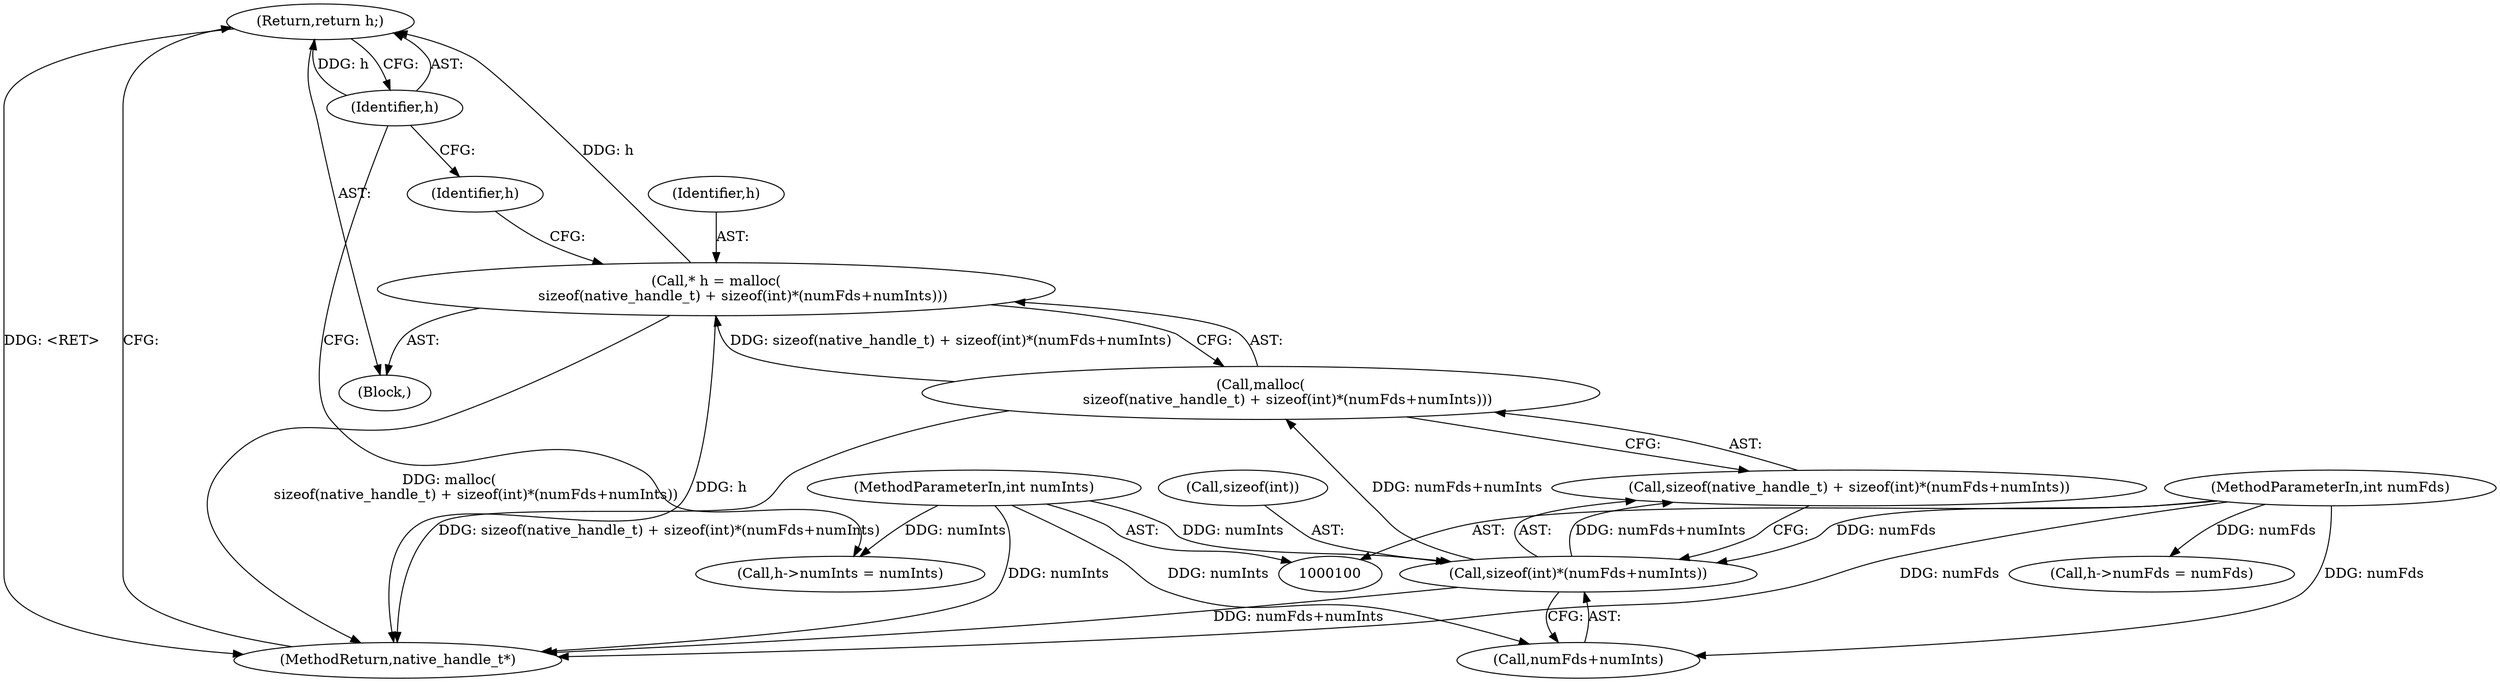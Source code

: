 digraph "0_Android_e8c62fb484151f76ab88b1d5130f38de24ac8c14@pointer" {
"1000136" [label="(Return,return h;)"];
"1000137" [label="(Identifier,h)"];
"1000105" [label="(Call,* h = malloc(\n            sizeof(native_handle_t) + sizeof(int)*(numFds+numInts)))"];
"1000107" [label="(Call,malloc(\n            sizeof(native_handle_t) + sizeof(int)*(numFds+numInts)))"];
"1000111" [label="(Call,sizeof(int)*(numFds+numInts))"];
"1000101" [label="(MethodParameterIn,int numFds)"];
"1000102" [label="(MethodParameterIn,int numInts)"];
"1000107" [label="(Call,malloc(\n            sizeof(native_handle_t) + sizeof(int)*(numFds+numInts)))"];
"1000136" [label="(Return,return h;)"];
"1000137" [label="(Identifier,h)"];
"1000108" [label="(Call,sizeof(native_handle_t) + sizeof(int)*(numFds+numInts))"];
"1000131" [label="(Call,h->numInts = numInts)"];
"1000112" [label="(Call,sizeof(int))"];
"1000111" [label="(Call,sizeof(int)*(numFds+numInts))"];
"1000103" [label="(Block,)"];
"1000138" [label="(MethodReturn,native_handle_t*)"];
"1000118" [label="(Identifier,h)"];
"1000102" [label="(MethodParameterIn,int numInts)"];
"1000126" [label="(Call,h->numFds = numFds)"];
"1000106" [label="(Identifier,h)"];
"1000101" [label="(MethodParameterIn,int numFds)"];
"1000105" [label="(Call,* h = malloc(\n            sizeof(native_handle_t) + sizeof(int)*(numFds+numInts)))"];
"1000114" [label="(Call,numFds+numInts)"];
"1000136" -> "1000103"  [label="AST: "];
"1000136" -> "1000137"  [label="CFG: "];
"1000137" -> "1000136"  [label="AST: "];
"1000138" -> "1000136"  [label="CFG: "];
"1000136" -> "1000138"  [label="DDG: <RET>"];
"1000137" -> "1000136"  [label="DDG: h"];
"1000105" -> "1000136"  [label="DDG: h"];
"1000137" -> "1000131"  [label="CFG: "];
"1000137" -> "1000118"  [label="CFG: "];
"1000105" -> "1000103"  [label="AST: "];
"1000105" -> "1000107"  [label="CFG: "];
"1000106" -> "1000105"  [label="AST: "];
"1000107" -> "1000105"  [label="AST: "];
"1000118" -> "1000105"  [label="CFG: "];
"1000105" -> "1000138"  [label="DDG: malloc(\n            sizeof(native_handle_t) + sizeof(int)*(numFds+numInts))"];
"1000105" -> "1000138"  [label="DDG: h"];
"1000107" -> "1000105"  [label="DDG: sizeof(native_handle_t) + sizeof(int)*(numFds+numInts)"];
"1000107" -> "1000108"  [label="CFG: "];
"1000108" -> "1000107"  [label="AST: "];
"1000107" -> "1000138"  [label="DDG: sizeof(native_handle_t) + sizeof(int)*(numFds+numInts)"];
"1000111" -> "1000107"  [label="DDG: numFds+numInts"];
"1000111" -> "1000108"  [label="AST: "];
"1000111" -> "1000114"  [label="CFG: "];
"1000112" -> "1000111"  [label="AST: "];
"1000114" -> "1000111"  [label="AST: "];
"1000108" -> "1000111"  [label="CFG: "];
"1000111" -> "1000138"  [label="DDG: numFds+numInts"];
"1000111" -> "1000108"  [label="DDG: numFds+numInts"];
"1000101" -> "1000111"  [label="DDG: numFds"];
"1000102" -> "1000111"  [label="DDG: numInts"];
"1000101" -> "1000100"  [label="AST: "];
"1000101" -> "1000138"  [label="DDG: numFds"];
"1000101" -> "1000114"  [label="DDG: numFds"];
"1000101" -> "1000126"  [label="DDG: numFds"];
"1000102" -> "1000100"  [label="AST: "];
"1000102" -> "1000138"  [label="DDG: numInts"];
"1000102" -> "1000114"  [label="DDG: numInts"];
"1000102" -> "1000131"  [label="DDG: numInts"];
}
